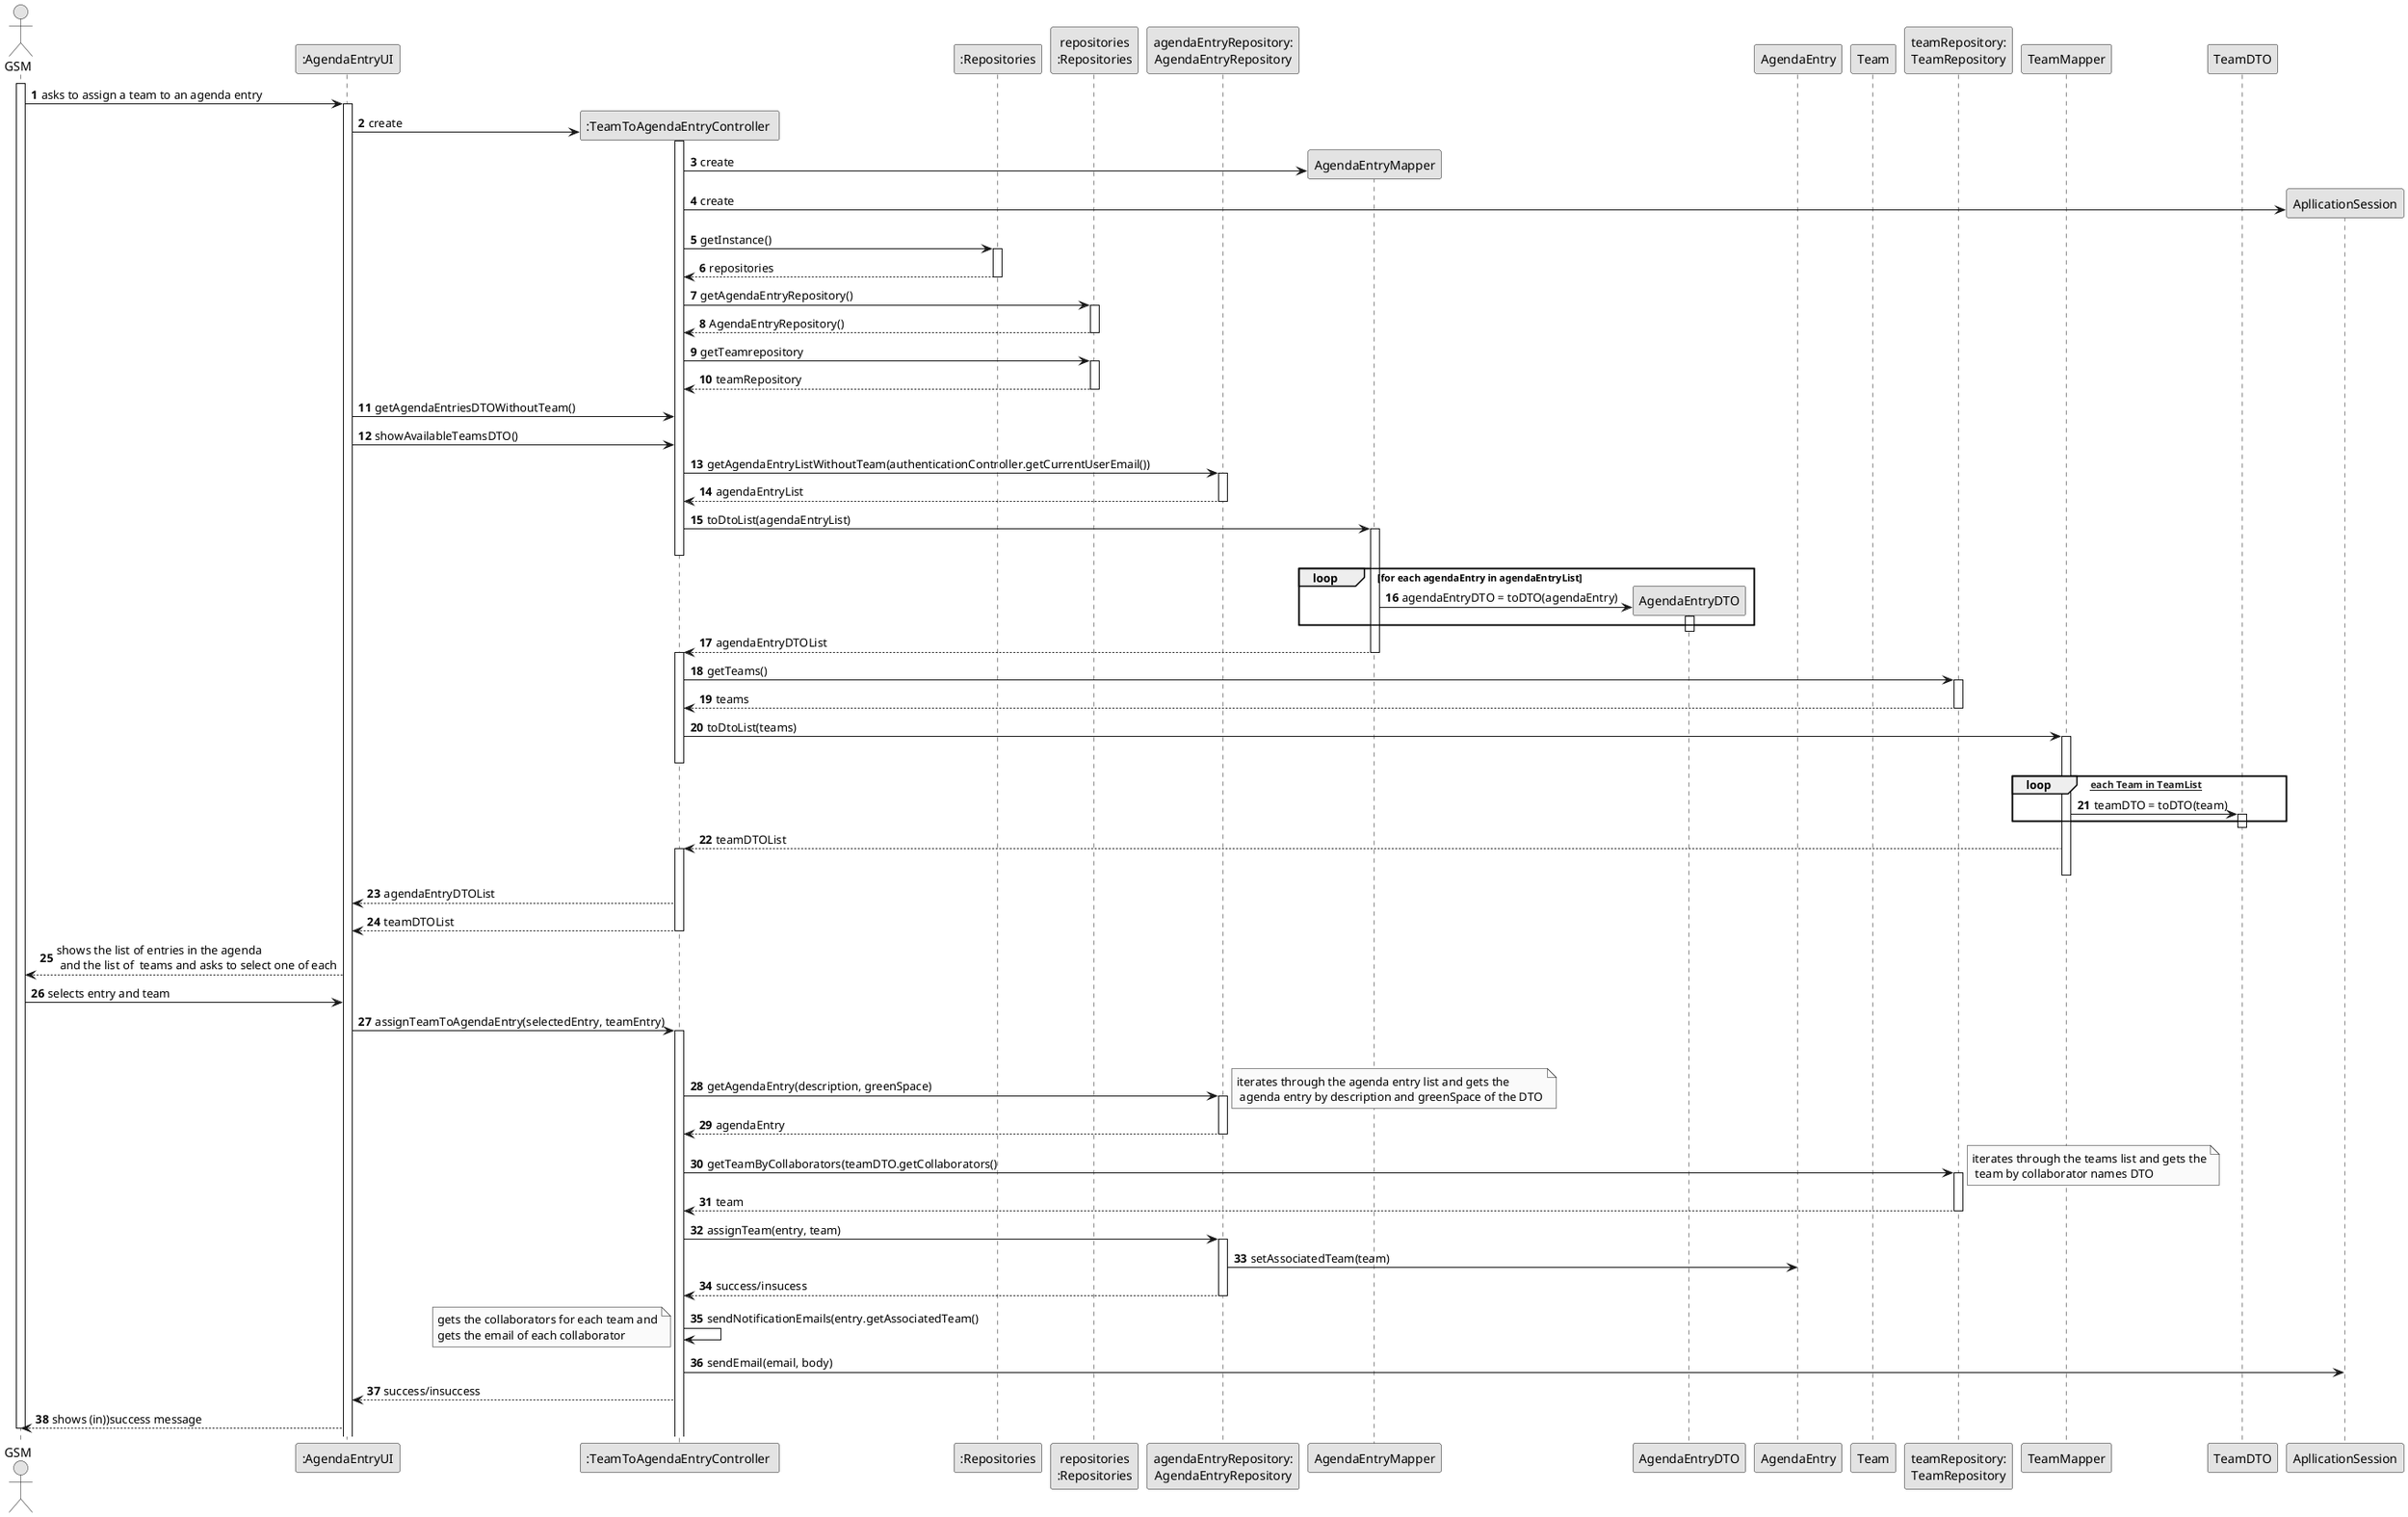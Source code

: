 @startuml
skinparam monochrome true
skinparam packageStyle rectangle
skinparam shadowing false

autonumber

'hide footbox
actor "GSM" as GSM
participant ":AgendaEntryUI" as ui
participant ":TeamToAgendaEntryController " as ctrl
participant ":Repositories" as RepositorySingleton
participant "repositories\n:Repositories" as plat
participant "agendaEntryRepository:\nAgendaEntryRepository" as agendaRepo
participant "AgendaEntryMapper" as agendaMapper
participant AgendaEntryDTO as AgendaEntryDTO
participant "AgendaEntry" as agendaEntry
participant "Team" as team
participant "teamRepository:\nTeamRepository" as teamRepo
participant "TeamMapper"
participant "TeamDTO" as TeamDTO
participant "ApllicationSession" as app


activate GSM

                GSM -> ui : asks to assign a team to an agenda entry

                activate ui

                ui -> ctrl** : create

                activate ctrl

                ctrl-> agendaMapper** : create
                ctrl -> app** : create

                ctrl -> RepositorySingleton : getInstance()
                activate RepositorySingleton

                    RepositorySingleton --> ctrl: repositories
                deactivate RepositorySingleton

                ctrl -> plat : getAgendaEntryRepository()
                activate plat

                    plat --> ctrl: AgendaEntryRepository()
                deactivate plat

                ctrl-> plat: getTeamrepository
                activate plat

                plat--> ctrl: teamRepository

                deactivate plat

                ui-> ctrl: getAgendaEntriesDTOWithoutTeam()
                ui -> ctrl :   showAvailableTeamsDTO()


                ctrl -> agendaRepo : getAgendaEntryListWithoutTeam(authenticationController.getCurrentUserEmail())
                activate agendaRepo

                agendaRepo --> ctrl: agendaEntryList
                deactivate agendaRepo

                ctrl -> agendaMapper : toDtoList(agendaEntryList)
                activate agendaMapper
                deactivate ctrl


                 loop for each agendaEntry in agendaEntryList

                 agendaMapper -> AgendaEntryDTO** : agendaEntryDTO = toDTO(agendaEntry)

                  activate AgendaEntryDTO
                  end
                deactivate AgendaEntryDTO

                agendaMapper --> ctrl : agendaEntryDTOList
                deactivate agendaMapper
                activate ctrl



                ctrl -> teamRepo :getTeams()
                activate teamRepo

                teamRepo --> ctrl: teams
                deactivate teamRepo

                ctrl -> "TeamMapper":  toDtoList(teams)
                activate "TeamMapper"
                deactivate ctrl
                loop  [for each Team in TeamList]

                "TeamMapper" -> TeamDTO: teamDTO = toDTO(team)
                activate TeamDTO

                end
                deactivate TeamDTO
                "TeamMapper" --> ctrl: teamDTOList
                   activate ctrl
                 deactivate "TeamMapper"
                 ctrl --> ui : agendaEntryDTOList
                 ctrl --> ui: teamDTOList
                deactivate ctrl
                 ui --> GSM: shows the list of entries in the agenda\n and the list of  teams and asks to select one of each

                 GSM -> ui: selects entry and team



                 ui->ctrl: assignTeamToAgendaEntry(selectedEntry, teamEntry)
                 activate ctrl

                 deactivate AgendaEntryDTO
                 ctrl -> agendaRepo: getAgendaEntry(description, greenSpace)

                 note right: iterates through the agenda entry list and gets the\n agenda entry by description and greenSpace of the DTO


                 activate agendaRepo



                 agendaRepo--> ctrl: agendaEntry

                                  deactivate agendaRepo


                 ctrl -> teamRepo: getTeamByCollaborators(teamDTO.getCollaborators()
                   note right: iterates through the teams list and gets the\n team by collaborator names DTO
                 activate teamRepo

                 teamRepo --> ctrl: team
                 deactivate teamRepo

                 ctrl -> agendaRepo: assignTeam(entry, team)
                 activate agendaRepo




                agendaRepo -> agendaEntry: setAssociatedTeam(team)

                 agendaRepo--> ctrl: success/insucess
                    deactivate

                ctrl->ctrl: sendNotificationEmails(entry.getAssociatedTeam()
                deactivate agendaEntry
                    note left: gets the collaborators for each team and\ngets the email of each collaborator
                ctrl-> app :  sendEmail(email, body)


                ctrl --> ui: success/insuccess
                deactivate app
                ui--> GSM: shows (in))success message

deactivate GSM

@enduml